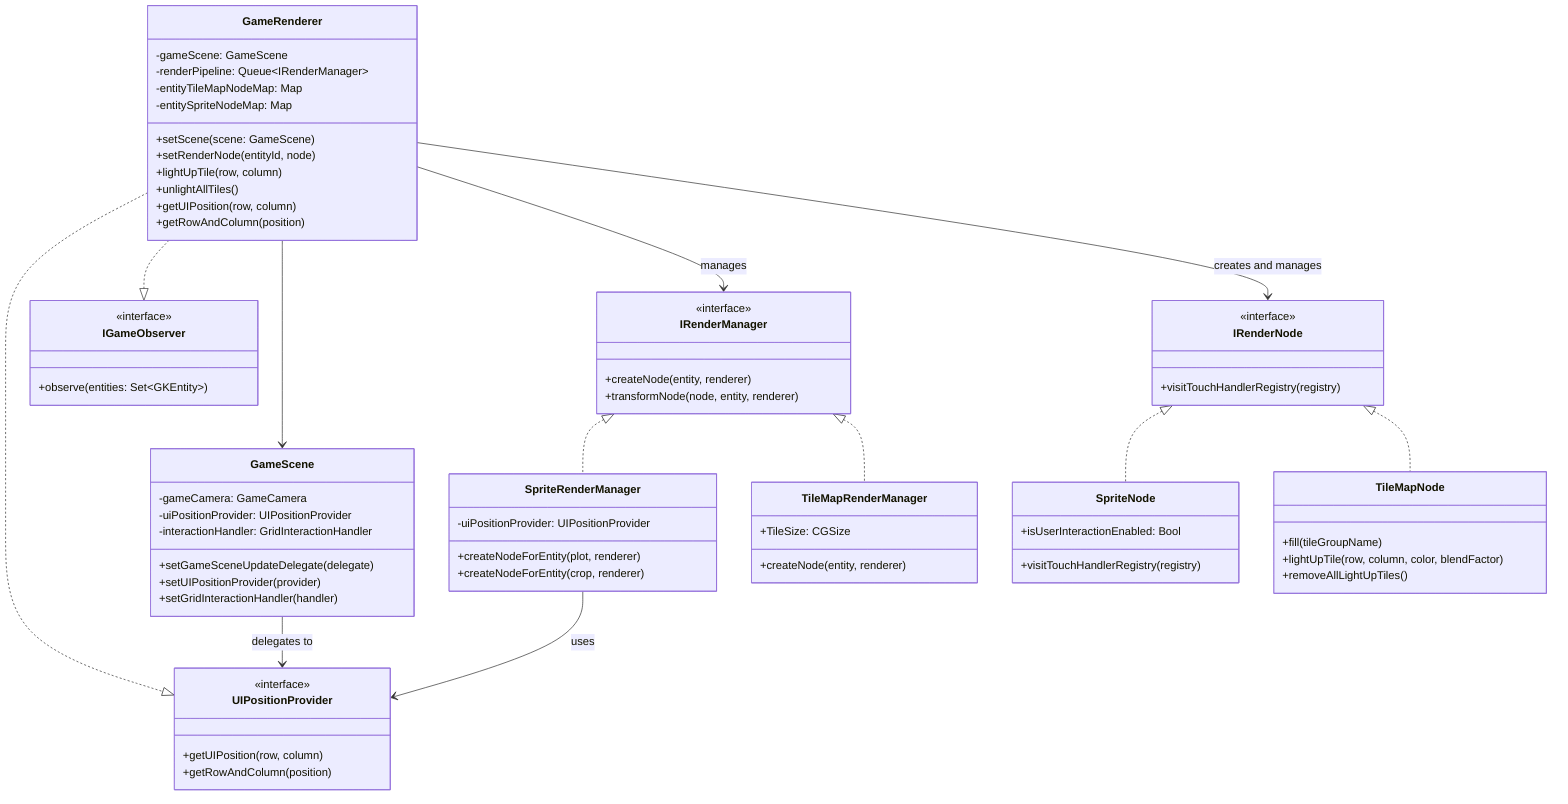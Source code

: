 classDiagram
    direction TB
    
    class GameRenderer {
        -gameScene: GameScene
        -renderPipeline: Queue~IRenderManager~
        -entityTileMapNodeMap: Map
        -entitySpriteNodeMap: Map
        +setScene(scene: GameScene)
        +setRenderNode(entityId, node)
        +lightUpTile(row, column)
        +unlightAllTiles()
        +getUIPosition(row, column)
        +getRowAndColumn(position)
    }
    
    class IRenderManager {
        <<interface>>
        +createNode(entity, renderer)
        +transformNode(node, entity, renderer)
    }
    
    class SpriteRenderManager {
        -uiPositionProvider: UIPositionProvider
        +createNodeForEntity(plot, renderer)
        +createNodeForEntity(crop, renderer)
    }
    
    class TileMapRenderManager {
        +TileSize: CGSize
        +createNode(entity, renderer)
    }
    
    class IRenderNode {
        <<interface>>
        +visitTouchHandlerRegistry(registry)
    }
    
    class SpriteNode {
        +isUserInteractionEnabled: Bool
        +visitTouchHandlerRegistry(registry)
    }
    
    class TileMapNode {
        +fill(tileGroupName)
        +lightUpTile(row, column, color, blendFactor)
        +removeAllLightUpTiles()
    }
    
    class GameScene {
        -gameCamera: GameCamera
        -uiPositionProvider: UIPositionProvider
        -interactionHandler: GridInteractionHandler
        +setGameSceneUpdateDelegate(delegate)
        +setUIPositionProvider(provider)
        +setGridInteractionHandler(handler)
    }
    
    class UIPositionProvider {
        <<interface>>
        +getUIPosition(row, column)
        +getRowAndColumn(position)
    }
    
    class IGameObserver {
        <<interface>>
        +observe(entities: Set~GKEntity~)
    }
    
    GameRenderer ..|> UIPositionProvider
    GameRenderer ..|> IGameObserver
    GameRenderer --> GameScene
    GameRenderer --> IRenderManager: manages
    
    IRenderManager <|.. SpriteRenderManager
    IRenderManager <|.. TileMapRenderManager
    
    IRenderNode <|.. SpriteNode
    IRenderNode <|.. TileMapNode
    
    GameRenderer --> IRenderNode: creates and manages
    
    SpriteRenderManager --> UIPositionProvider: uses
    
    GameScene --> UIPositionProvider: delegates to